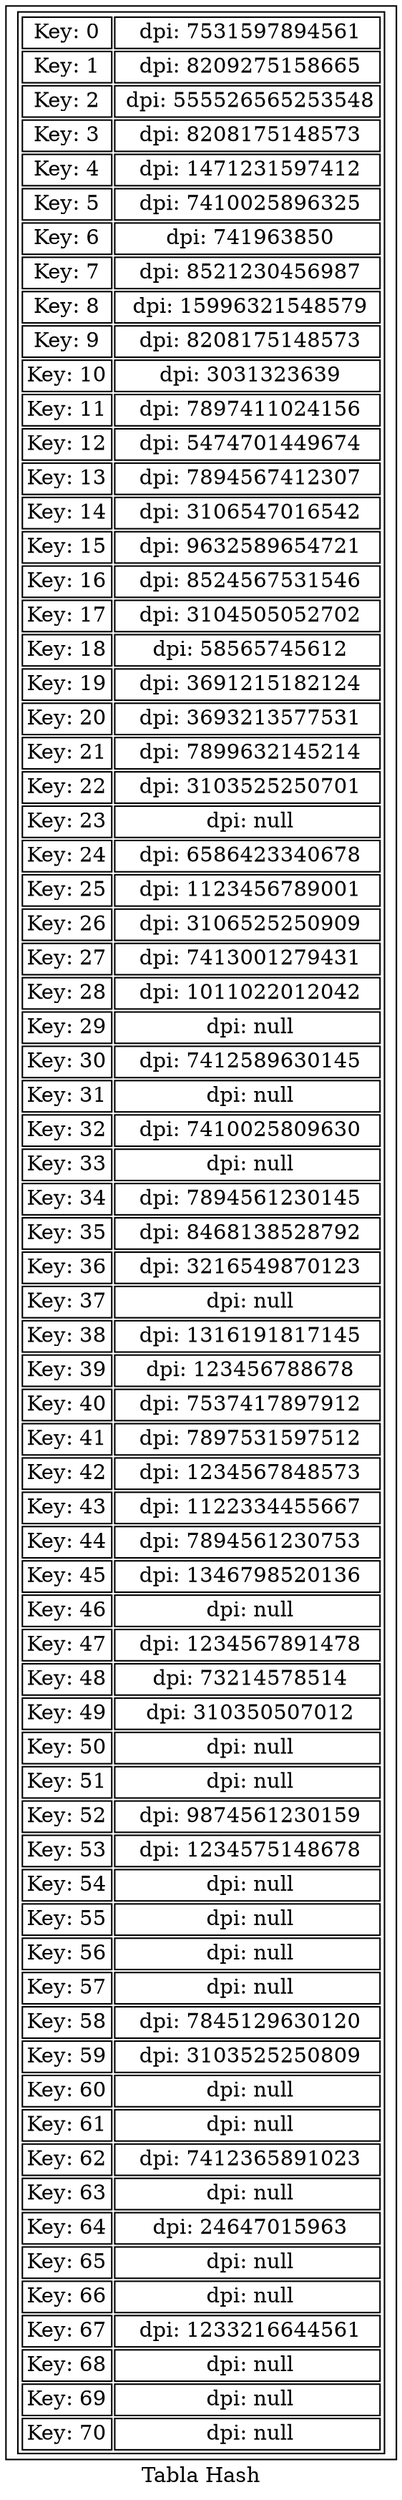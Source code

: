 digraph G{
label="Tabla Hash";
node[shape=box];
a[label=<<TABLE>
<TR><TD>Key: 0</TD><TD> dpi: 7531597894561</TD></TR><TR><TD>Key: 1</TD><TD> dpi: 8209275158665</TD></TR><TR><TD>Key: 2</TD><TD> dpi: 555526565253548</TD></TR><TR><TD>Key: 3</TD><TD> dpi: 8208175148573</TD></TR><TR><TD>Key: 4</TD><TD> dpi: 1471231597412</TD></TR><TR><TD>Key: 5</TD><TD> dpi: 7410025896325</TD></TR><TR><TD>Key: 6</TD><TD> dpi: 741963850</TD></TR><TR><TD>Key: 7</TD><TD> dpi: 8521230456987</TD></TR><TR><TD>Key: 8</TD><TD> dpi: 15996321548579</TD></TR><TR><TD>Key: 9</TD><TD> dpi: 8208175148573</TD></TR><TR><TD>Key: 10</TD><TD> dpi: 3031323639</TD></TR><TR><TD>Key: 11</TD><TD> dpi: 7897411024156</TD></TR><TR><TD>Key: 12</TD><TD> dpi: 5474701449674</TD></TR><TR><TD>Key: 13</TD><TD> dpi: 7894567412307</TD></TR><TR><TD>Key: 14</TD><TD> dpi: 3106547016542</TD></TR><TR><TD>Key: 15</TD><TD> dpi: 9632589654721</TD></TR><TR><TD>Key: 16</TD><TD> dpi: 8524567531546</TD></TR><TR><TD>Key: 17</TD><TD> dpi: 3104505052702</TD></TR><TR><TD>Key: 18</TD><TD> dpi: 58565745612</TD></TR><TR><TD>Key: 19</TD><TD> dpi: 3691215182124</TD></TR><TR><TD>Key: 20</TD><TD> dpi: 3693213577531</TD></TR><TR><TD>Key: 21</TD><TD> dpi: 7899632145214</TD></TR><TR><TD>Key: 22</TD><TD> dpi: 3103525250701</TD></TR><TR><TD>Key: 23</TD><TD> dpi: null</TD></TR><TR><TD>Key: 24</TD><TD> dpi: 6586423340678</TD></TR><TR><TD>Key: 25</TD><TD> dpi: 1123456789001</TD></TR><TR><TD>Key: 26</TD><TD> dpi: 3106525250909</TD></TR><TR><TD>Key: 27</TD><TD> dpi: 7413001279431</TD></TR><TR><TD>Key: 28</TD><TD> dpi: 1011022012042</TD></TR><TR><TD>Key: 29</TD><TD> dpi: null</TD></TR><TR><TD>Key: 30</TD><TD> dpi: 7412589630145</TD></TR><TR><TD>Key: 31</TD><TD> dpi: null</TD></TR><TR><TD>Key: 32</TD><TD> dpi: 7410025809630</TD></TR><TR><TD>Key: 33</TD><TD> dpi: null</TD></TR><TR><TD>Key: 34</TD><TD> dpi: 7894561230145</TD></TR><TR><TD>Key: 35</TD><TD> dpi: 8468138528792</TD></TR><TR><TD>Key: 36</TD><TD> dpi: 3216549870123</TD></TR><TR><TD>Key: 37</TD><TD> dpi: null</TD></TR><TR><TD>Key: 38</TD><TD> dpi: 1316191817145</TD></TR><TR><TD>Key: 39</TD><TD> dpi: 123456788678</TD></TR><TR><TD>Key: 40</TD><TD> dpi: 7537417897912</TD></TR><TR><TD>Key: 41</TD><TD> dpi: 7897531597512</TD></TR><TR><TD>Key: 42</TD><TD> dpi: 1234567848573</TD></TR><TR><TD>Key: 43</TD><TD> dpi: 1122334455667</TD></TR><TR><TD>Key: 44</TD><TD> dpi: 7894561230753</TD></TR><TR><TD>Key: 45</TD><TD> dpi: 1346798520136</TD></TR><TR><TD>Key: 46</TD><TD> dpi: null</TD></TR><TR><TD>Key: 47</TD><TD> dpi: 1234567891478</TD></TR><TR><TD>Key: 48</TD><TD> dpi: 73214578514</TD></TR><TR><TD>Key: 49</TD><TD> dpi: 310350507012</TD></TR><TR><TD>Key: 50</TD><TD> dpi: null</TD></TR><TR><TD>Key: 51</TD><TD> dpi: null</TD></TR><TR><TD>Key: 52</TD><TD> dpi: 9874561230159</TD></TR><TR><TD>Key: 53</TD><TD> dpi: 1234575148678</TD></TR><TR><TD>Key: 54</TD><TD> dpi: null</TD></TR><TR><TD>Key: 55</TD><TD> dpi: null</TD></TR><TR><TD>Key: 56</TD><TD> dpi: null</TD></TR><TR><TD>Key: 57</TD><TD> dpi: null</TD></TR><TR><TD>Key: 58</TD><TD> dpi: 7845129630120</TD></TR><TR><TD>Key: 59</TD><TD> dpi: 3103525250809</TD></TR><TR><TD>Key: 60</TD><TD> dpi: null</TD></TR><TR><TD>Key: 61</TD><TD> dpi: null</TD></TR><TR><TD>Key: 62</TD><TD> dpi: 7412365891023</TD></TR><TR><TD>Key: 63</TD><TD> dpi: null</TD></TR><TR><TD>Key: 64</TD><TD> dpi: 24647015963</TD></TR><TR><TD>Key: 65</TD><TD> dpi: null</TD></TR><TR><TD>Key: 66</TD><TD> dpi: null</TD></TR><TR><TD>Key: 67</TD><TD> dpi: 1233216644561</TD></TR><TR><TD>Key: 68</TD><TD> dpi: null</TD></TR><TR><TD>Key: 69</TD><TD> dpi: null</TD></TR><TR><TD>Key: 70</TD><TD> dpi: null</TD></TR>
</TABLE>>
];
}